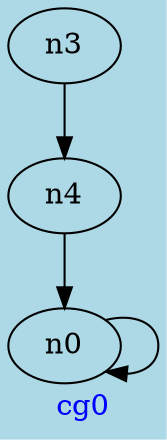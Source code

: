 digraph G{
graph [ label = "cg0" , fontcolor = "blue" , bgcolor = "lightblue" ];
n0;
n3;
n4;
n4->n0;
n0->n0;
n3->n4;
}
